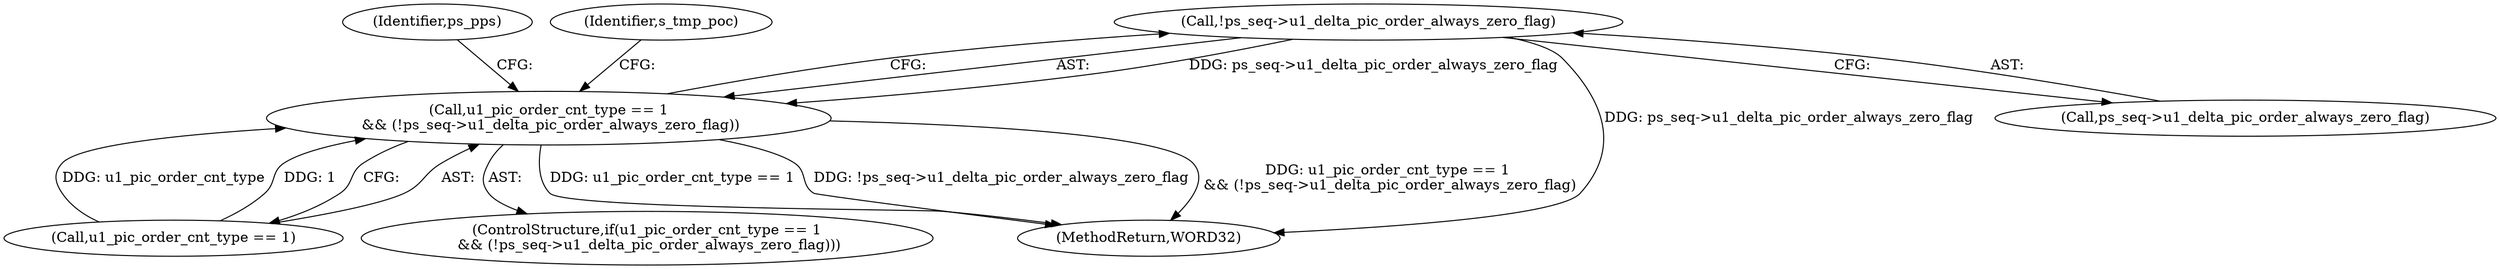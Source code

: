 digraph "0_Android_6c327afb263837bc90760c55c6605b26161a4eb9_0@pointer" {
"1000787" [label="(Call,!ps_seq->u1_delta_pic_order_always_zero_flag)"];
"1000783" [label="(Call,u1_pic_order_cnt_type == 1\n && (!ps_seq->u1_delta_pic_order_always_zero_flag))"];
"1000788" [label="(Call,ps_seq->u1_delta_pic_order_always_zero_flag)"];
"1000783" [label="(Call,u1_pic_order_cnt_type == 1\n && (!ps_seq->u1_delta_pic_order_always_zero_flag))"];
"1000784" [label="(Call,u1_pic_order_cnt_type == 1)"];
"1000782" [label="(ControlStructure,if(u1_pic_order_cnt_type == 1\n && (!ps_seq->u1_delta_pic_order_always_zero_flag)))"];
"1000834" [label="(Identifier,ps_pps)"];
"1000787" [label="(Call,!ps_seq->u1_delta_pic_order_always_zero_flag)"];
"1000795" [label="(Identifier,s_tmp_poc)"];
"1002606" [label="(MethodReturn,WORD32)"];
"1000787" -> "1000783"  [label="AST: "];
"1000787" -> "1000788"  [label="CFG: "];
"1000788" -> "1000787"  [label="AST: "];
"1000783" -> "1000787"  [label="CFG: "];
"1000787" -> "1002606"  [label="DDG: ps_seq->u1_delta_pic_order_always_zero_flag"];
"1000787" -> "1000783"  [label="DDG: ps_seq->u1_delta_pic_order_always_zero_flag"];
"1000783" -> "1000782"  [label="AST: "];
"1000783" -> "1000784"  [label="CFG: "];
"1000784" -> "1000783"  [label="AST: "];
"1000795" -> "1000783"  [label="CFG: "];
"1000834" -> "1000783"  [label="CFG: "];
"1000783" -> "1002606"  [label="DDG: u1_pic_order_cnt_type == 1\n && (!ps_seq->u1_delta_pic_order_always_zero_flag)"];
"1000783" -> "1002606"  [label="DDG: u1_pic_order_cnt_type == 1"];
"1000783" -> "1002606"  [label="DDG: !ps_seq->u1_delta_pic_order_always_zero_flag"];
"1000784" -> "1000783"  [label="DDG: u1_pic_order_cnt_type"];
"1000784" -> "1000783"  [label="DDG: 1"];
}
